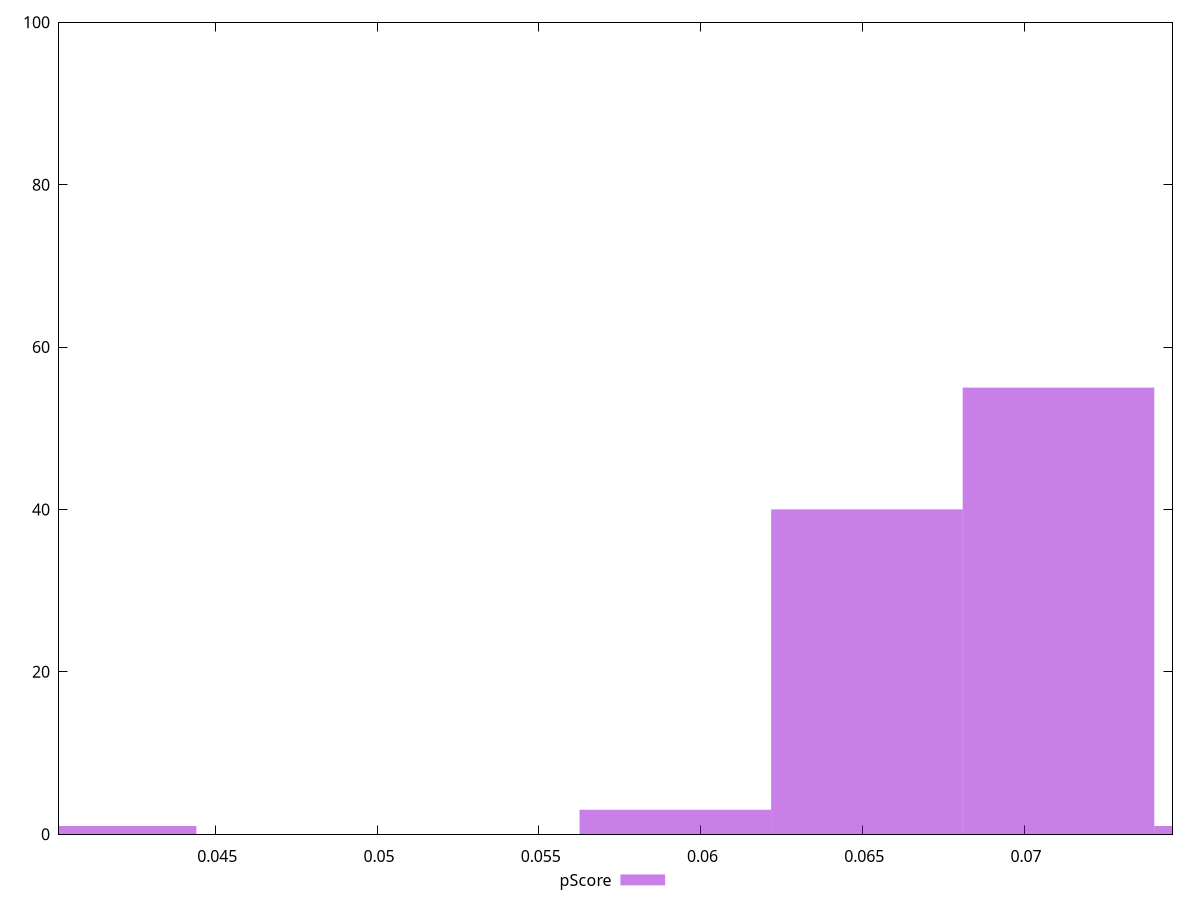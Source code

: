 reset

$pScore <<EOF
0.04145520191235272 1
0.07106606042117608 55
0.06514388871941142 40
0.07698823212294076 1
0.05922171701764674 3
EOF

set key outside below
set boxwidth 0.005922171701764674
set xrange [0.04016797193725813:0.0745906056637839]
set yrange [0:100]
set trange [0:100]
set style fill transparent solid 0.5 noborder
set terminal svg size 640, 490 enhanced background rgb 'white'
set output "report_00026_2021-02-22T21:38:55.199Z/largest-contentful-paint/samples/pages+cached+noadtech+nomedia/pScore/histogram.svg"

plot $pScore title "pScore" with boxes

reset

